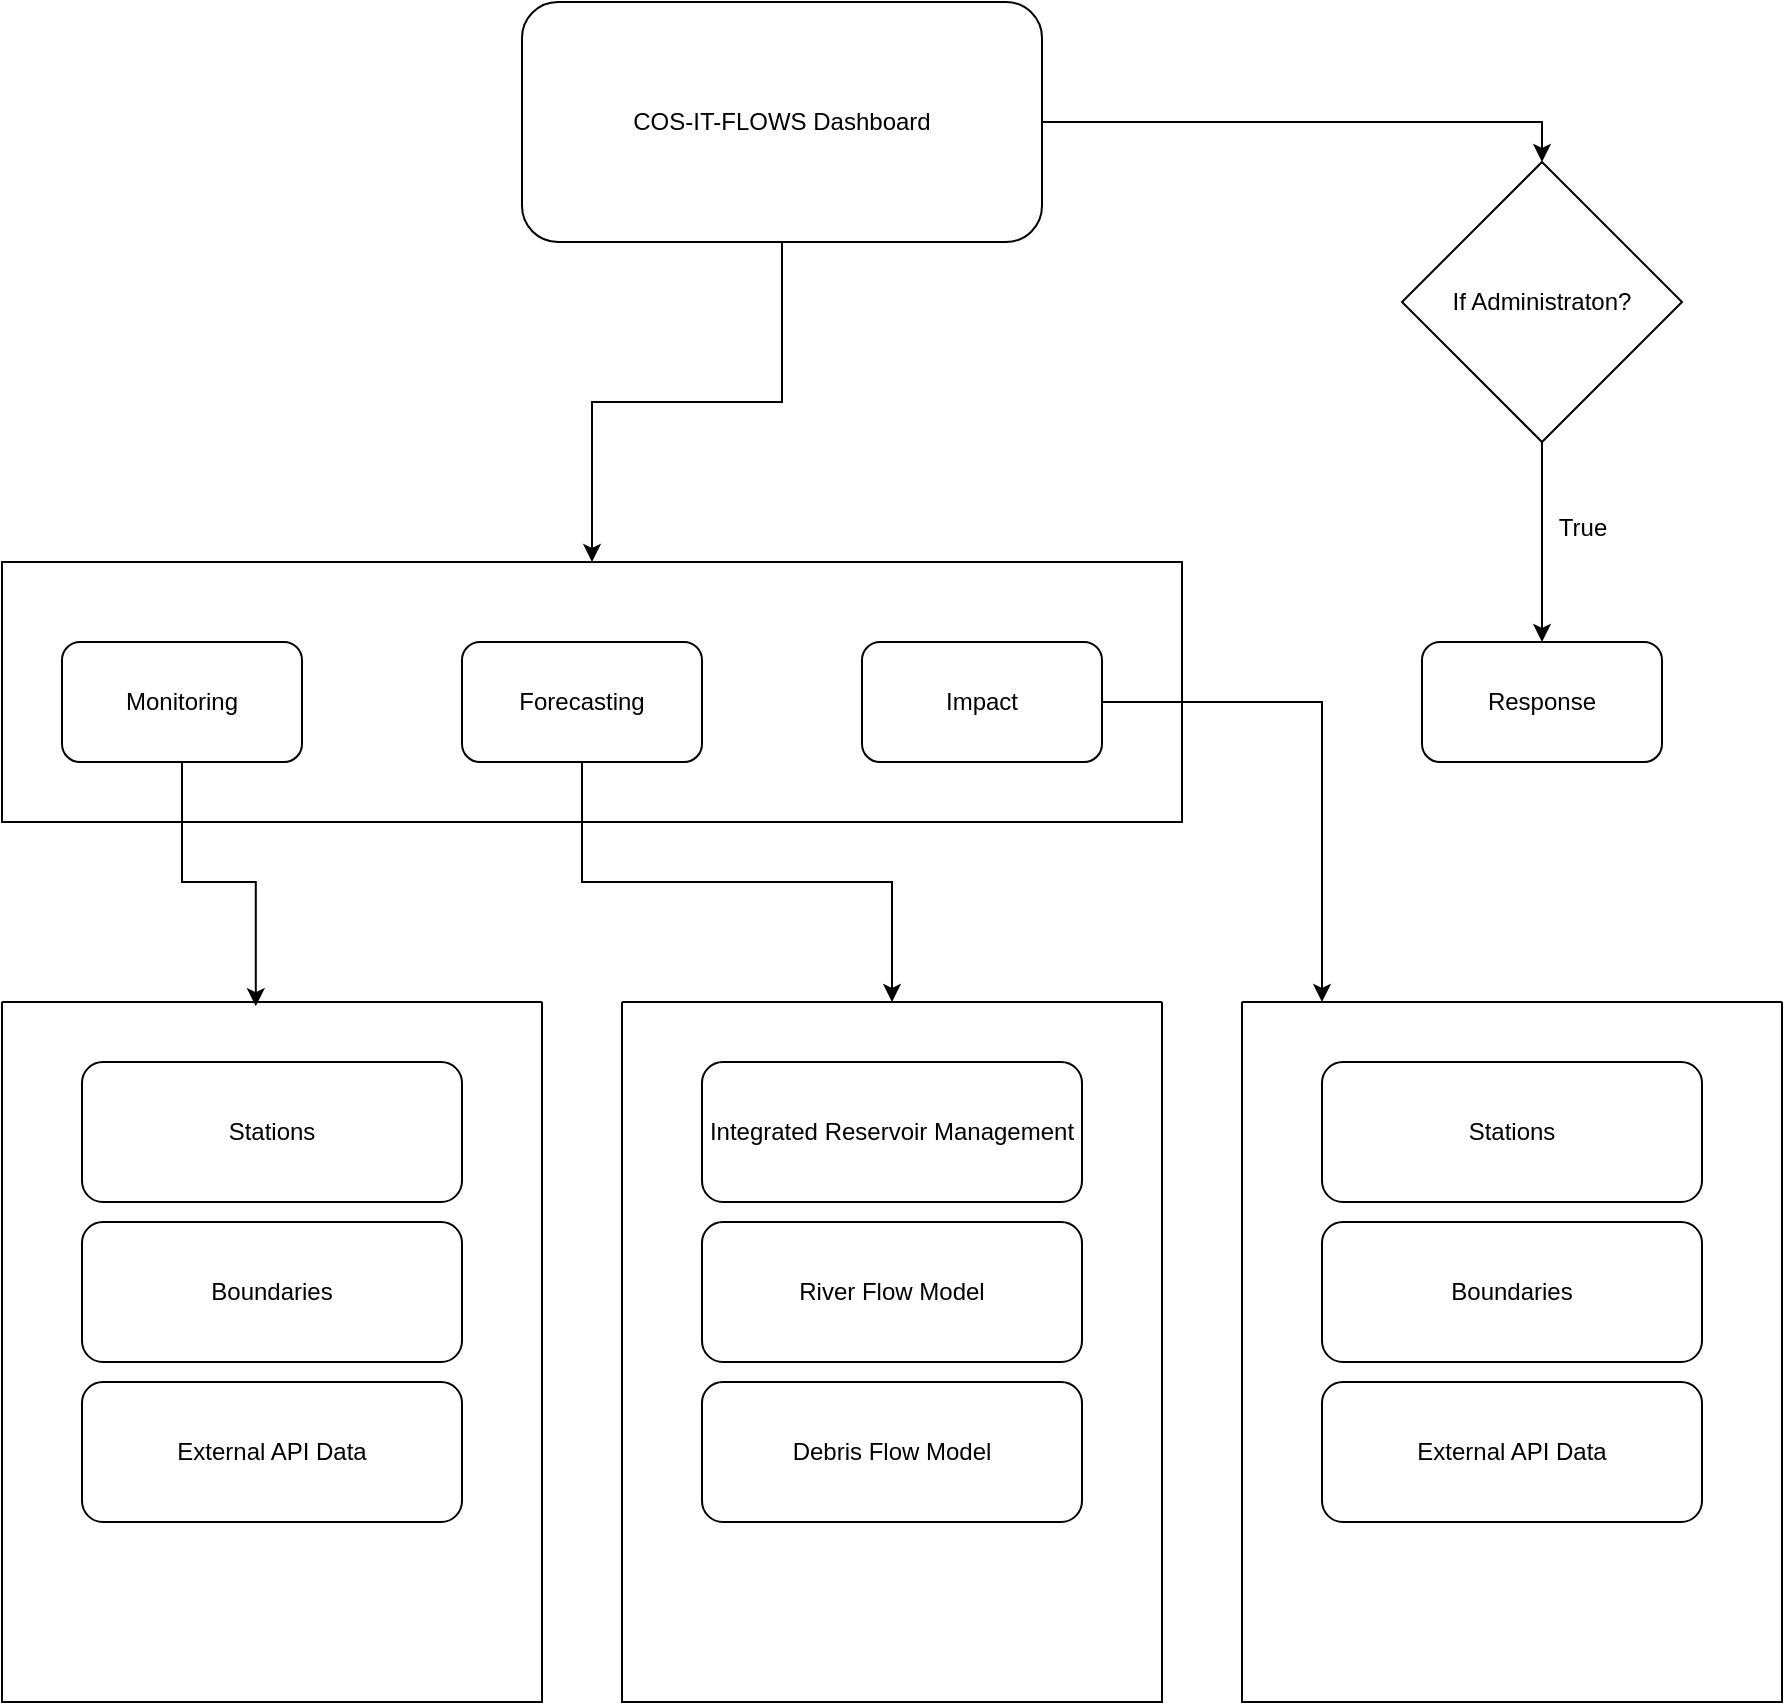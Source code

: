 <mxfile version="24.7.12">
  <diagram name="Page-1" id="F0XnIYGUqXPQz47TBP3L">
    <mxGraphModel dx="1434" dy="879" grid="1" gridSize="10" guides="1" tooltips="1" connect="1" arrows="1" fold="1" page="1" pageScale="1" pageWidth="850" pageHeight="1100" math="0" shadow="0">
      <root>
        <mxCell id="0" />
        <mxCell id="1" parent="0" />
        <mxCell id="OlrSXuJHgxv2iaZxCGAz-8" style="edgeStyle=orthogonalEdgeStyle;rounded=0;orthogonalLoop=1;jettySize=auto;html=1;exitX=1;exitY=0.5;exitDx=0;exitDy=0;entryX=0.5;entryY=0;entryDx=0;entryDy=0;" edge="1" parent="1" source="OlrSXuJHgxv2iaZxCGAz-1" target="OlrSXuJHgxv2iaZxCGAz-7">
          <mxGeometry relative="1" as="geometry" />
        </mxCell>
        <mxCell id="OlrSXuJHgxv2iaZxCGAz-31" style="edgeStyle=orthogonalEdgeStyle;rounded=0;orthogonalLoop=1;jettySize=auto;html=1;entryX=0.5;entryY=0;entryDx=0;entryDy=0;" edge="1" parent="1" source="OlrSXuJHgxv2iaZxCGAz-1" target="OlrSXuJHgxv2iaZxCGAz-6">
          <mxGeometry relative="1" as="geometry" />
        </mxCell>
        <mxCell id="OlrSXuJHgxv2iaZxCGAz-1" value="COS-IT-FLOWS Dashboard" style="rounded=1;whiteSpace=wrap;html=1;" vertex="1" parent="1">
          <mxGeometry x="300" y="90" width="260" height="120" as="geometry" />
        </mxCell>
        <mxCell id="OlrSXuJHgxv2iaZxCGAz-6" value="" style="rounded=0;whiteSpace=wrap;html=1;" vertex="1" parent="1">
          <mxGeometry x="40" y="370" width="590" height="130" as="geometry" />
        </mxCell>
        <mxCell id="OlrSXuJHgxv2iaZxCGAz-2" value="Monitoring" style="rounded=1;whiteSpace=wrap;html=1;" vertex="1" parent="1">
          <mxGeometry x="70" y="410" width="120" height="60" as="geometry" />
        </mxCell>
        <mxCell id="OlrSXuJHgxv2iaZxCGAz-29" style="edgeStyle=orthogonalEdgeStyle;rounded=0;orthogonalLoop=1;jettySize=auto;html=1;" edge="1" parent="1" source="OlrSXuJHgxv2iaZxCGAz-3" target="OlrSXuJHgxv2iaZxCGAz-12">
          <mxGeometry relative="1" as="geometry" />
        </mxCell>
        <mxCell id="OlrSXuJHgxv2iaZxCGAz-3" value="Forecasting" style="rounded=1;whiteSpace=wrap;html=1;" vertex="1" parent="1">
          <mxGeometry x="270" y="410" width="120" height="60" as="geometry" />
        </mxCell>
        <mxCell id="OlrSXuJHgxv2iaZxCGAz-30" style="edgeStyle=orthogonalEdgeStyle;rounded=0;orthogonalLoop=1;jettySize=auto;html=1;" edge="1" parent="1" source="OlrSXuJHgxv2iaZxCGAz-4" target="OlrSXuJHgxv2iaZxCGAz-25">
          <mxGeometry relative="1" as="geometry">
            <Array as="points">
              <mxPoint x="700" y="440" />
            </Array>
          </mxGeometry>
        </mxCell>
        <mxCell id="OlrSXuJHgxv2iaZxCGAz-4" value="Impact" style="rounded=1;whiteSpace=wrap;html=1;" vertex="1" parent="1">
          <mxGeometry x="470" y="410" width="120" height="60" as="geometry" />
        </mxCell>
        <mxCell id="OlrSXuJHgxv2iaZxCGAz-5" value="Response" style="rounded=1;whiteSpace=wrap;html=1;" vertex="1" parent="1">
          <mxGeometry x="750" y="410" width="120" height="60" as="geometry" />
        </mxCell>
        <mxCell id="OlrSXuJHgxv2iaZxCGAz-9" style="edgeStyle=orthogonalEdgeStyle;rounded=0;orthogonalLoop=1;jettySize=auto;html=1;exitX=0.5;exitY=1;exitDx=0;exitDy=0;" edge="1" parent="1" source="OlrSXuJHgxv2iaZxCGAz-7" target="OlrSXuJHgxv2iaZxCGAz-5">
          <mxGeometry relative="1" as="geometry" />
        </mxCell>
        <mxCell id="OlrSXuJHgxv2iaZxCGAz-7" value="If Administraton?" style="rhombus;whiteSpace=wrap;html=1;" vertex="1" parent="1">
          <mxGeometry x="740" y="170" width="140" height="140" as="geometry" />
        </mxCell>
        <mxCell id="OlrSXuJHgxv2iaZxCGAz-10" value="True" style="text;html=1;align=center;verticalAlign=middle;resizable=0;points=[];autosize=1;strokeColor=none;fillColor=none;" vertex="1" parent="1">
          <mxGeometry x="805" y="338" width="50" height="30" as="geometry" />
        </mxCell>
        <mxCell id="OlrSXuJHgxv2iaZxCGAz-12" value="" style="swimlane;startSize=0;" vertex="1" parent="1">
          <mxGeometry x="350" y="590" width="270" height="350" as="geometry" />
        </mxCell>
        <mxCell id="OlrSXuJHgxv2iaZxCGAz-16" value="Integrated Reservoir Management" style="rounded=1;whiteSpace=wrap;html=1;" vertex="1" parent="OlrSXuJHgxv2iaZxCGAz-12">
          <mxGeometry x="40" y="30" width="190" height="70" as="geometry" />
        </mxCell>
        <mxCell id="OlrSXuJHgxv2iaZxCGAz-18" value="River Flow Model" style="rounded=1;whiteSpace=wrap;html=1;" vertex="1" parent="OlrSXuJHgxv2iaZxCGAz-12">
          <mxGeometry x="40" y="110" width="190" height="70" as="geometry" />
        </mxCell>
        <mxCell id="OlrSXuJHgxv2iaZxCGAz-17" value="Debris Flow Model" style="rounded=1;whiteSpace=wrap;html=1;" vertex="1" parent="OlrSXuJHgxv2iaZxCGAz-12">
          <mxGeometry x="40" y="190" width="190" height="70" as="geometry" />
        </mxCell>
        <mxCell id="OlrSXuJHgxv2iaZxCGAz-20" value="" style="swimlane;startSize=0;" vertex="1" parent="1">
          <mxGeometry x="40" y="590" width="270" height="350" as="geometry" />
        </mxCell>
        <mxCell id="OlrSXuJHgxv2iaZxCGAz-21" value="Stations" style="rounded=1;whiteSpace=wrap;html=1;" vertex="1" parent="OlrSXuJHgxv2iaZxCGAz-20">
          <mxGeometry x="40" y="30" width="190" height="70" as="geometry" />
        </mxCell>
        <mxCell id="OlrSXuJHgxv2iaZxCGAz-22" value="Boundaries" style="rounded=1;whiteSpace=wrap;html=1;" vertex="1" parent="OlrSXuJHgxv2iaZxCGAz-20">
          <mxGeometry x="40" y="110" width="190" height="70" as="geometry" />
        </mxCell>
        <mxCell id="OlrSXuJHgxv2iaZxCGAz-23" value="External API Data" style="rounded=1;whiteSpace=wrap;html=1;" vertex="1" parent="OlrSXuJHgxv2iaZxCGAz-20">
          <mxGeometry x="40" y="190" width="190" height="70" as="geometry" />
        </mxCell>
        <mxCell id="OlrSXuJHgxv2iaZxCGAz-24" style="edgeStyle=orthogonalEdgeStyle;rounded=0;orthogonalLoop=1;jettySize=auto;html=1;entryX=0.47;entryY=0.006;entryDx=0;entryDy=0;entryPerimeter=0;" edge="1" parent="1" source="OlrSXuJHgxv2iaZxCGAz-2" target="OlrSXuJHgxv2iaZxCGAz-20">
          <mxGeometry relative="1" as="geometry" />
        </mxCell>
        <mxCell id="OlrSXuJHgxv2iaZxCGAz-25" value="" style="swimlane;startSize=0;" vertex="1" parent="1">
          <mxGeometry x="660" y="590" width="270" height="350" as="geometry" />
        </mxCell>
        <mxCell id="OlrSXuJHgxv2iaZxCGAz-26" value="Stations" style="rounded=1;whiteSpace=wrap;html=1;" vertex="1" parent="OlrSXuJHgxv2iaZxCGAz-25">
          <mxGeometry x="40" y="30" width="190" height="70" as="geometry" />
        </mxCell>
        <mxCell id="OlrSXuJHgxv2iaZxCGAz-27" value="Boundaries" style="rounded=1;whiteSpace=wrap;html=1;" vertex="1" parent="OlrSXuJHgxv2iaZxCGAz-25">
          <mxGeometry x="40" y="110" width="190" height="70" as="geometry" />
        </mxCell>
        <mxCell id="OlrSXuJHgxv2iaZxCGAz-28" value="External API Data" style="rounded=1;whiteSpace=wrap;html=1;" vertex="1" parent="OlrSXuJHgxv2iaZxCGAz-25">
          <mxGeometry x="40" y="190" width="190" height="70" as="geometry" />
        </mxCell>
      </root>
    </mxGraphModel>
  </diagram>
</mxfile>
